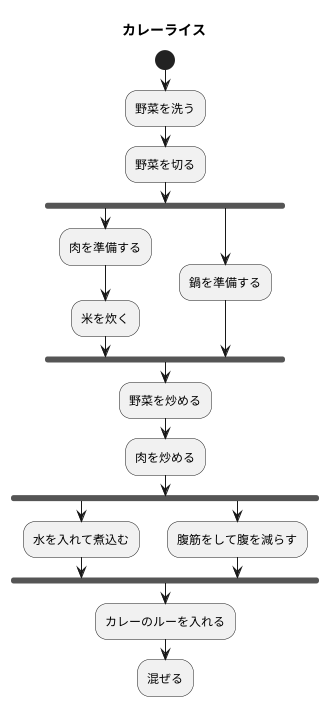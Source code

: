 @startuml カレーを作る
title カレーライス

start

:野菜を洗う;
:野菜を切る;
fork
    :肉を準備する;
    :米を炊く;
fork again
    :鍋を準備する;
end fork
:野菜を炒める;
:肉を炒める;
fork
    :水を入れて煮込む;
fork again
    :腹筋をして腹を減らす;
end fork
:カレーのルーを入れる;
:混ぜる;






